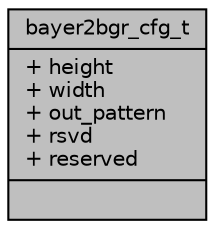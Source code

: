 digraph "bayer2bgr_cfg_t"
{
 // INTERACTIVE_SVG=YES
 // LATEX_PDF_SIZE
  bgcolor="transparent";
  edge [fontname="Helvetica",fontsize="10",labelfontname="Helvetica",labelfontsize="10"];
  node [fontname="Helvetica",fontsize="10",shape=record];
  Node1 [label="{bayer2bgr_cfg_t\n|+ height\l+ width\l+ out_pattern\l+ rsvd\l+ reserved\l|}",height=0.2,width=0.4,color="black", fillcolor="grey75", style="filled", fontcolor="black",tooltip="The configuration of bayer pattern to BGR."];
}
